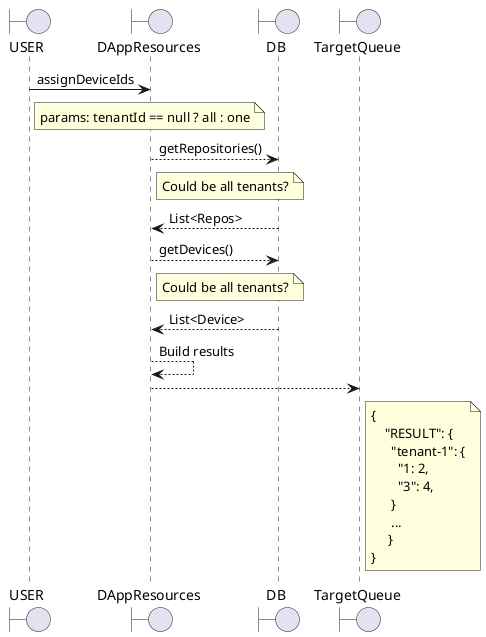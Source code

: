 @startuml
boundary USER order 1
boundary DAppResources order 10
boundary DB order 20
boundary TargetQueue order 25

USER -> DAppResources: assignDeviceIds
note right USER
params: tenantId == null ? all : one
end note

DAppResources --> DB: getRepositories()
note right DAppResources
Could be all tenants?
end note
DAppResources <-- DB: List<Repos>

DAppResources --> DB: getDevices()
note right DAppResources
Could be all tenants?
end note
DAppResources <-- DB: List<Device>

DAppResources --> DAppResources: Build results

DAppResources --> TargetQueue
note right TargetQueue
{
    "RESULT": {
      "tenant-1": {
        "1: 2,
        "3": 4,
      }
      ...
     }
}
end note
@enduml
